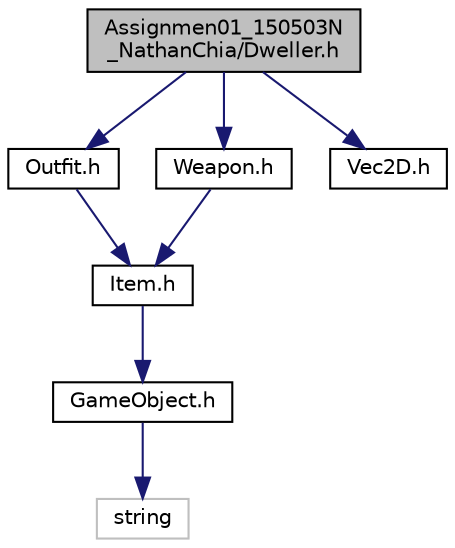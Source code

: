 digraph "Assignmen01_150503N_NathanChia/Dweller.h"
{
  bgcolor="transparent";
  edge [fontname="Helvetica",fontsize="10",labelfontname="Helvetica",labelfontsize="10"];
  node [fontname="Helvetica",fontsize="10",shape=record];
  Node1 [label="Assignmen01_150503N\l_NathanChia/Dweller.h",height=0.2,width=0.4,color="black", fillcolor="grey75", style="filled", fontcolor="black"];
  Node1 -> Node2 [color="midnightblue",fontsize="10",style="solid",fontname="Helvetica"];
  Node2 [label="Outfit.h",height=0.2,width=0.4,color="black",URL="$Outfit_8h.html",tooltip="Class to initialise Items. "];
  Node2 -> Node3 [color="midnightblue",fontsize="10",style="solid",fontname="Helvetica"];
  Node3 [label="Item.h",height=0.2,width=0.4,color="black",URL="$Item_8h.html",tooltip="Class to initialise Items. "];
  Node3 -> Node4 [color="midnightblue",fontsize="10",style="solid",fontname="Helvetica"];
  Node4 [label="GameObject.h",height=0.2,width=0.4,color="black",URL="$GameObject_8h.html",tooltip="Class to define any object within the game. "];
  Node4 -> Node5 [color="midnightblue",fontsize="10",style="solid",fontname="Helvetica"];
  Node5 [label="string",height=0.2,width=0.4,color="grey75"];
  Node1 -> Node6 [color="midnightblue",fontsize="10",style="solid",fontname="Helvetica"];
  Node6 [label="Weapon.h",height=0.2,width=0.4,color="black",URL="$Weapon_8h.html",tooltip="Class to initialise a weapon Item. "];
  Node6 -> Node3 [color="midnightblue",fontsize="10",style="solid",fontname="Helvetica"];
  Node1 -> Node7 [color="midnightblue",fontsize="10",style="solid",fontname="Helvetica"];
  Node7 [label="Vec2D.h",height=0.2,width=0.4,color="black",URL="$Vec2D_8h.html",tooltip="Struct that will define the characters Position. "];
}
